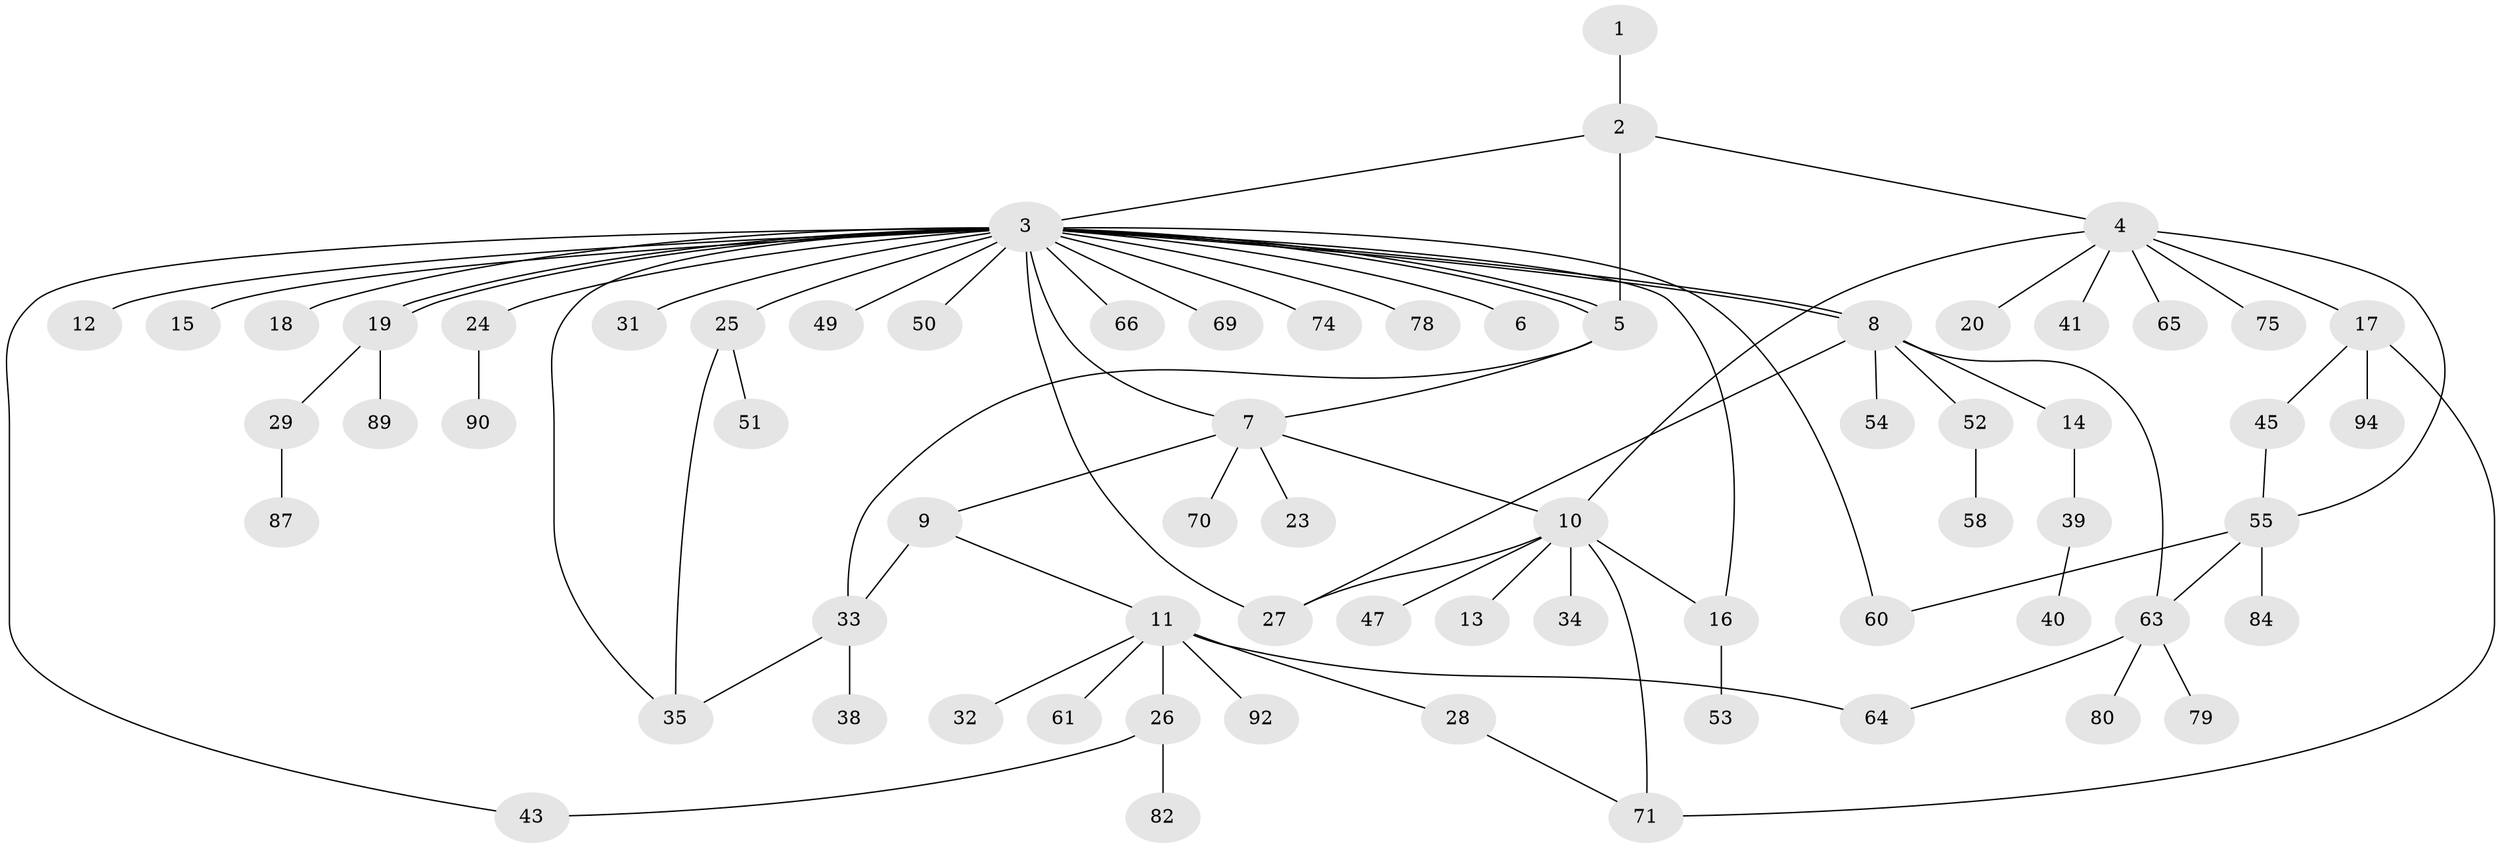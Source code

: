 // Generated by graph-tools (version 1.1) at 2025/23/03/03/25 07:23:50]
// undirected, 68 vertices, 86 edges
graph export_dot {
graph [start="1"]
  node [color=gray90,style=filled];
  1;
  2 [super="+85"];
  3 [super="+42"];
  4 [super="+36"];
  5 [super="+56"];
  6 [super="+83"];
  7 [super="+30"];
  8;
  9;
  10 [super="+21"];
  11 [super="+22"];
  12;
  13;
  14 [super="+81"];
  15 [super="+46"];
  16 [super="+48"];
  17 [super="+68"];
  18;
  19 [super="+62"];
  20;
  23;
  24;
  25 [super="+88"];
  26 [super="+44"];
  27;
  28;
  29 [super="+86"];
  31;
  32;
  33 [super="+72"];
  34 [super="+37"];
  35 [super="+77"];
  38 [super="+57"];
  39 [super="+93"];
  40;
  41;
  43;
  45 [super="+76"];
  47;
  49;
  50;
  51;
  52;
  53;
  54;
  55 [super="+59"];
  58;
  60;
  61;
  63 [super="+67"];
  64;
  65;
  66;
  69;
  70;
  71 [super="+73"];
  74;
  75;
  78;
  79;
  80;
  82;
  84;
  87;
  89;
  90 [super="+91"];
  92;
  94;
  1 -- 2;
  2 -- 3;
  2 -- 4;
  2 -- 5;
  3 -- 5;
  3 -- 5;
  3 -- 6;
  3 -- 8;
  3 -- 8;
  3 -- 12;
  3 -- 15;
  3 -- 16;
  3 -- 18;
  3 -- 19;
  3 -- 19;
  3 -- 24;
  3 -- 25;
  3 -- 27;
  3 -- 31;
  3 -- 50;
  3 -- 60;
  3 -- 66;
  3 -- 69;
  3 -- 78;
  3 -- 49;
  3 -- 74;
  3 -- 43;
  3 -- 7;
  3 -- 35;
  4 -- 10;
  4 -- 17;
  4 -- 20;
  4 -- 41;
  4 -- 55;
  4 -- 65;
  4 -- 75;
  5 -- 7;
  5 -- 33;
  7 -- 9;
  7 -- 10;
  7 -- 23;
  7 -- 70;
  8 -- 14;
  8 -- 27;
  8 -- 52;
  8 -- 54;
  8 -- 63;
  9 -- 11;
  9 -- 33;
  10 -- 13;
  10 -- 47;
  10 -- 71;
  10 -- 16;
  10 -- 27;
  10 -- 34;
  11 -- 26;
  11 -- 32;
  11 -- 61;
  11 -- 64;
  11 -- 92;
  11 -- 28;
  14 -- 39;
  16 -- 53;
  17 -- 45;
  17 -- 94;
  17 -- 71;
  19 -- 29;
  19 -- 89;
  24 -- 90;
  25 -- 51;
  25 -- 35;
  26 -- 43;
  26 -- 82;
  28 -- 71;
  29 -- 87;
  33 -- 35;
  33 -- 38;
  39 -- 40;
  45 -- 55;
  52 -- 58;
  55 -- 60;
  55 -- 63;
  55 -- 84;
  63 -- 64;
  63 -- 79;
  63 -- 80;
}
